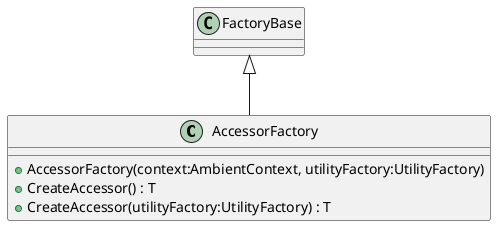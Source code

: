 @startuml
class AccessorFactory {
    + AccessorFactory(context:AmbientContext, utilityFactory:UtilityFactory)
    + CreateAccessor() : T
    + CreateAccessor(utilityFactory:UtilityFactory) : T
}
FactoryBase <|-- AccessorFactory
@enduml
